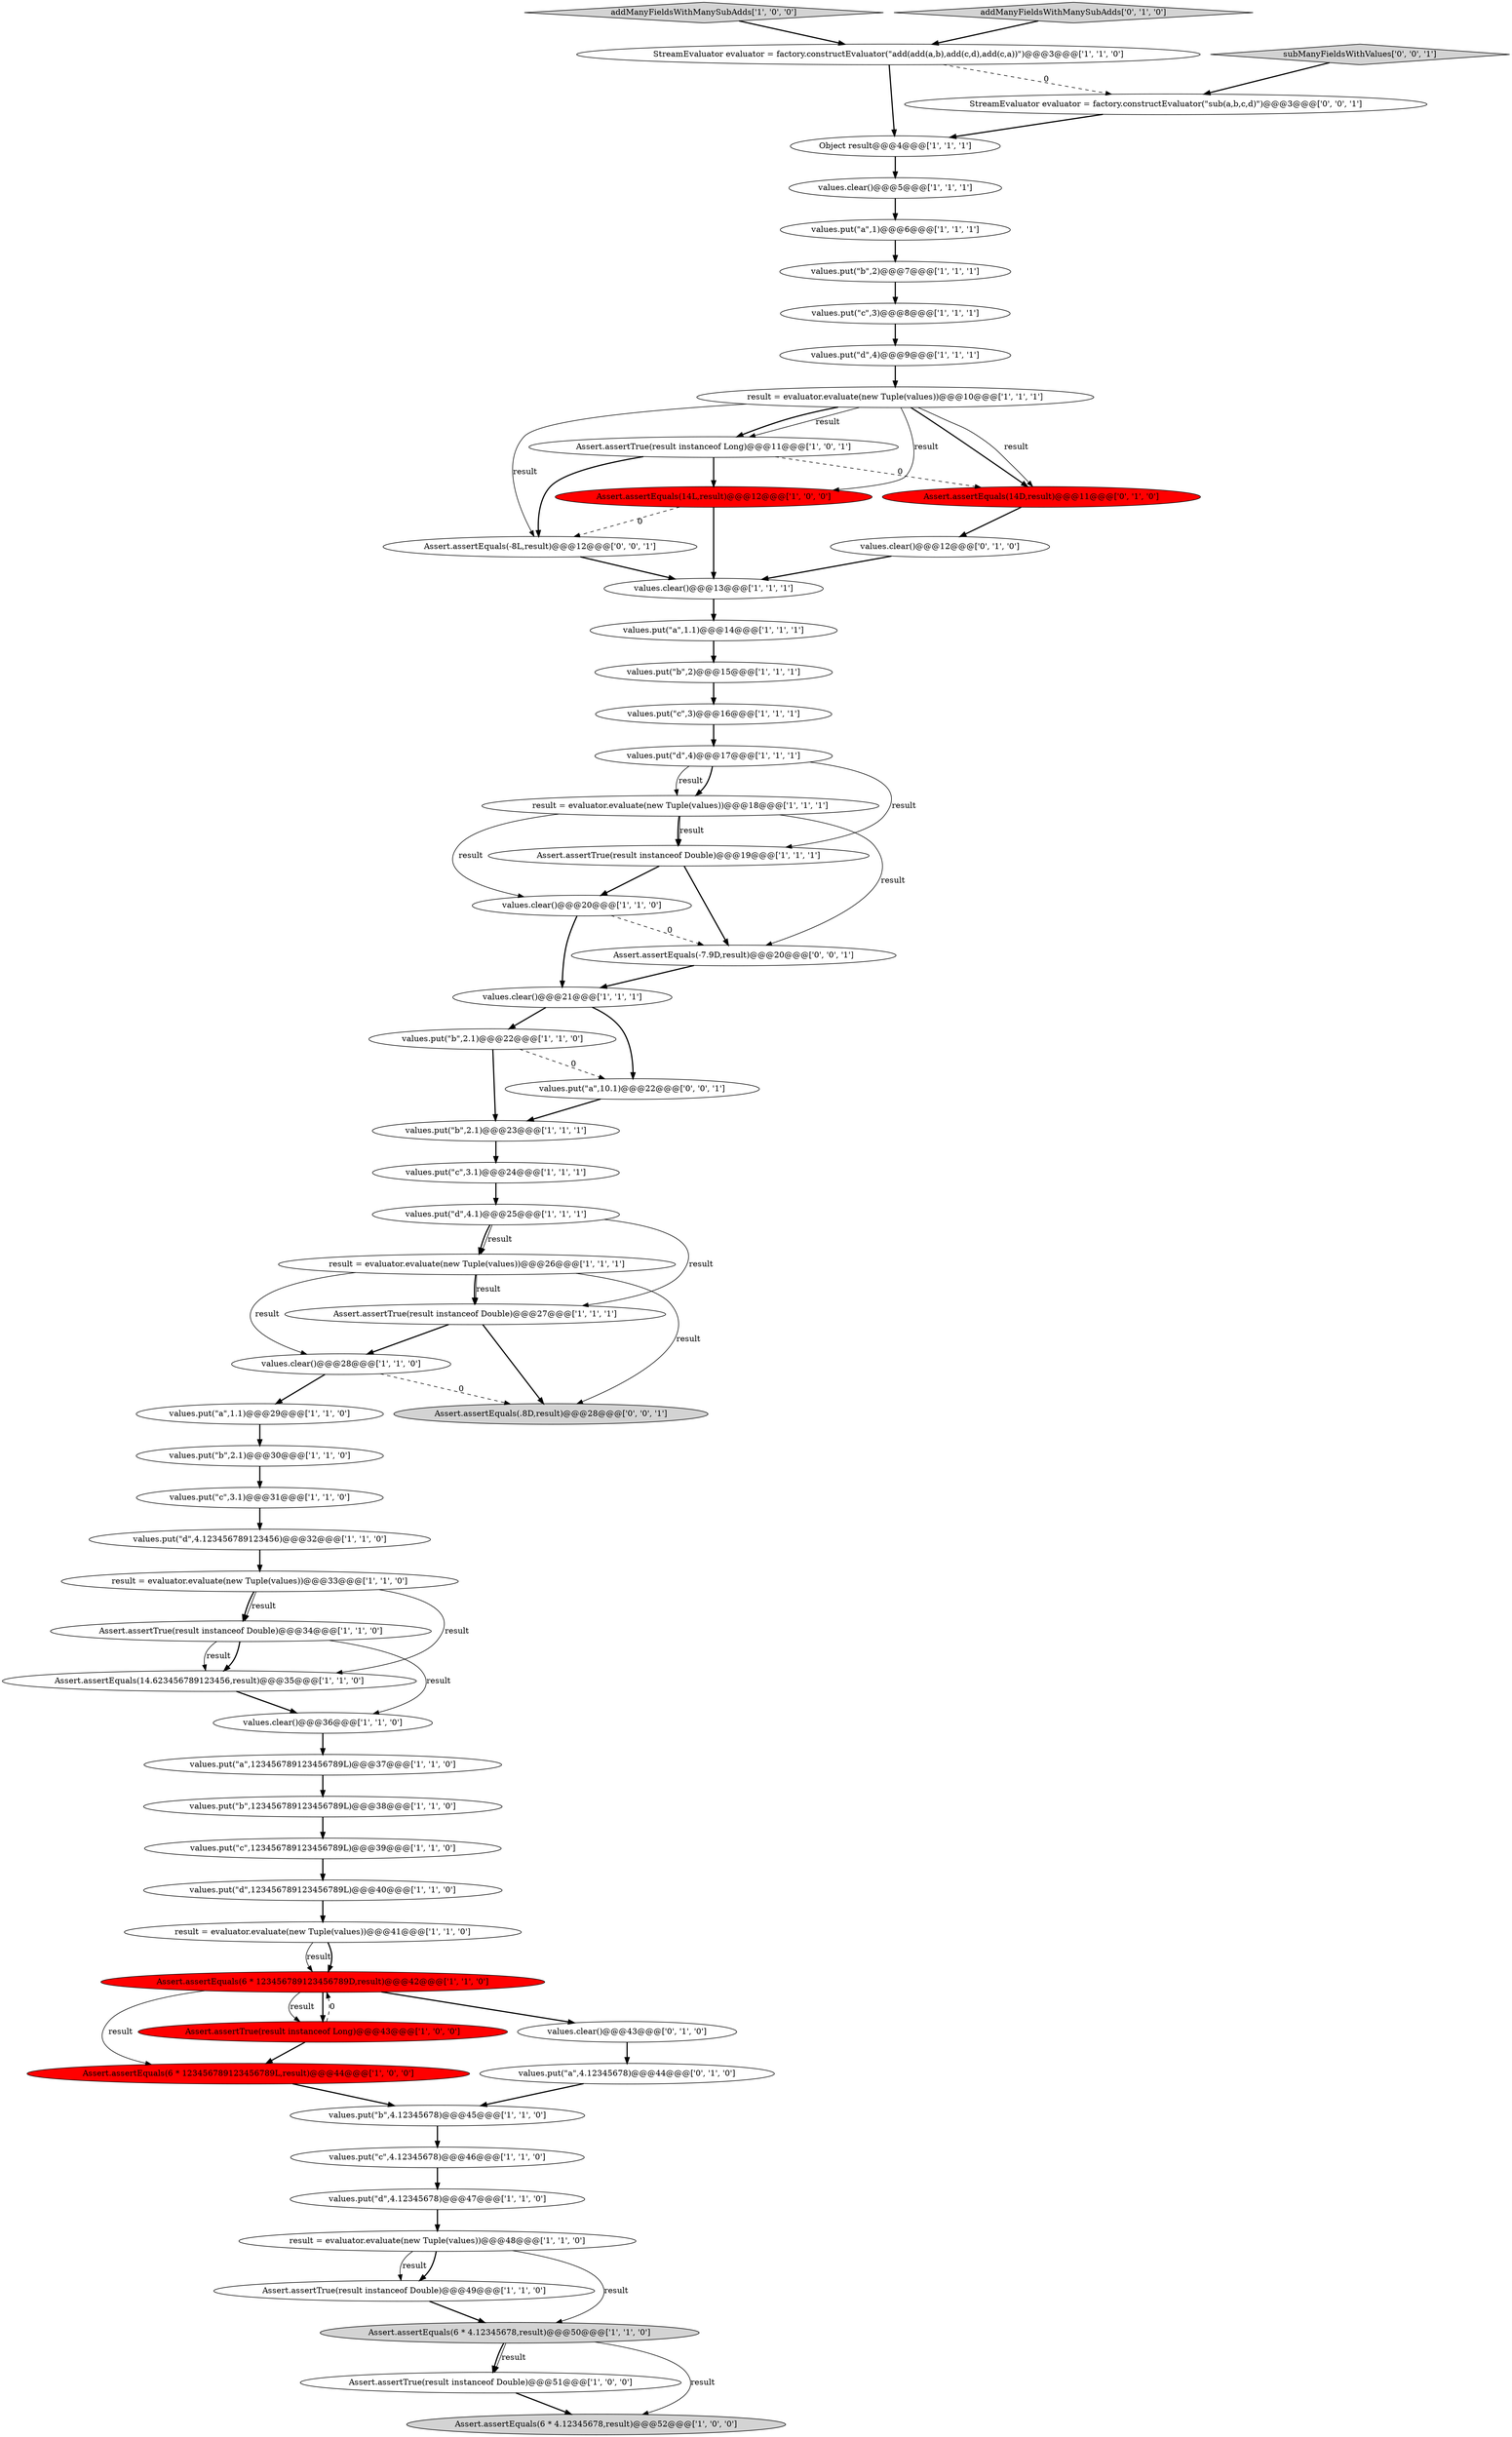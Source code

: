 digraph {
46 [style = filled, label = "values.clear()@@@36@@@['1', '1', '0']", fillcolor = white, shape = ellipse image = "AAA0AAABBB1BBB"];
41 [style = filled, label = "Object result@@@4@@@['1', '1', '1']", fillcolor = white, shape = ellipse image = "AAA0AAABBB1BBB"];
9 [style = filled, label = "Assert.assertEquals(14L,result)@@@12@@@['1', '0', '0']", fillcolor = red, shape = ellipse image = "AAA1AAABBB1BBB"];
23 [style = filled, label = "result = evaluator.evaluate(new Tuple(values))@@@10@@@['1', '1', '1']", fillcolor = white, shape = ellipse image = "AAA0AAABBB1BBB"];
21 [style = filled, label = "values.put(\"a\",1)@@@6@@@['1', '1', '1']", fillcolor = white, shape = ellipse image = "AAA0AAABBB1BBB"];
30 [style = filled, label = "values.put(\"b\",2.1)@@@30@@@['1', '1', '0']", fillcolor = white, shape = ellipse image = "AAA0AAABBB1BBB"];
32 [style = filled, label = "values.clear()@@@20@@@['1', '1', '0']", fillcolor = white, shape = ellipse image = "AAA0AAABBB1BBB"];
36 [style = filled, label = "Assert.assertTrue(result instanceof Double)@@@49@@@['1', '1', '0']", fillcolor = white, shape = ellipse image = "AAA0AAABBB1BBB"];
58 [style = filled, label = "Assert.assertEquals(-7.9D,result)@@@20@@@['0', '0', '1']", fillcolor = white, shape = ellipse image = "AAA0AAABBB3BBB"];
19 [style = filled, label = "Assert.assertTrue(result instanceof Double)@@@51@@@['1', '0', '0']", fillcolor = white, shape = ellipse image = "AAA0AAABBB1BBB"];
59 [style = filled, label = "Assert.assertEquals(.8D,result)@@@28@@@['0', '0', '1']", fillcolor = lightgray, shape = ellipse image = "AAA0AAABBB3BBB"];
47 [style = filled, label = "values.put(\"b\",2.1)@@@22@@@['1', '1', '0']", fillcolor = white, shape = ellipse image = "AAA0AAABBB1BBB"];
28 [style = filled, label = "Assert.assertTrue(result instanceof Double)@@@19@@@['1', '1', '1']", fillcolor = white, shape = ellipse image = "AAA0AAABBB1BBB"];
26 [style = filled, label = "Assert.assertEquals(14.623456789123456,result)@@@35@@@['1', '1', '0']", fillcolor = white, shape = ellipse image = "AAA0AAABBB1BBB"];
11 [style = filled, label = "values.put(\"c\",3)@@@16@@@['1', '1', '1']", fillcolor = white, shape = ellipse image = "AAA0AAABBB1BBB"];
40 [style = filled, label = "addManyFieldsWithManySubAdds['1', '0', '0']", fillcolor = lightgray, shape = diamond image = "AAA0AAABBB1BBB"];
31 [style = filled, label = "values.put(\"c\",3.1)@@@31@@@['1', '1', '0']", fillcolor = white, shape = ellipse image = "AAA0AAABBB1BBB"];
54 [style = filled, label = "Assert.assertEquals(14D,result)@@@11@@@['0', '1', '0']", fillcolor = red, shape = ellipse image = "AAA1AAABBB2BBB"];
20 [style = filled, label = "Assert.assertTrue(result instanceof Double)@@@27@@@['1', '1', '1']", fillcolor = white, shape = ellipse image = "AAA0AAABBB1BBB"];
43 [style = filled, label = "values.put(\"c\",123456789123456789L)@@@39@@@['1', '1', '0']", fillcolor = white, shape = ellipse image = "AAA0AAABBB1BBB"];
17 [style = filled, label = "values.clear()@@@13@@@['1', '1', '1']", fillcolor = white, shape = ellipse image = "AAA0AAABBB1BBB"];
8 [style = filled, label = "values.put(\"b\",2)@@@15@@@['1', '1', '1']", fillcolor = white, shape = ellipse image = "AAA0AAABBB1BBB"];
10 [style = filled, label = "values.put(\"d\",123456789123456789L)@@@40@@@['1', '1', '0']", fillcolor = white, shape = ellipse image = "AAA0AAABBB1BBB"];
12 [style = filled, label = "values.put(\"c\",3.1)@@@24@@@['1', '1', '1']", fillcolor = white, shape = ellipse image = "AAA0AAABBB1BBB"];
15 [style = filled, label = "Assert.assertEquals(6 * 123456789123456789L,result)@@@44@@@['1', '0', '0']", fillcolor = red, shape = ellipse image = "AAA1AAABBB1BBB"];
18 [style = filled, label = "Assert.assertTrue(result instanceof Long)@@@11@@@['1', '0', '1']", fillcolor = white, shape = ellipse image = "AAA0AAABBB1BBB"];
29 [style = filled, label = "Assert.assertTrue(result instanceof Double)@@@34@@@['1', '1', '0']", fillcolor = white, shape = ellipse image = "AAA0AAABBB1BBB"];
39 [style = filled, label = "values.put(\"b\",123456789123456789L)@@@38@@@['1', '1', '0']", fillcolor = white, shape = ellipse image = "AAA0AAABBB1BBB"];
48 [style = filled, label = "result = evaluator.evaluate(new Tuple(values))@@@18@@@['1', '1', '1']", fillcolor = white, shape = ellipse image = "AAA0AAABBB1BBB"];
6 [style = filled, label = "values.put(\"b\",2.1)@@@23@@@['1', '1', '1']", fillcolor = white, shape = ellipse image = "AAA0AAABBB1BBB"];
5 [style = filled, label = "values.put(\"d\",4.1)@@@25@@@['1', '1', '1']", fillcolor = white, shape = ellipse image = "AAA0AAABBB1BBB"];
13 [style = filled, label = "result = evaluator.evaluate(new Tuple(values))@@@33@@@['1', '1', '0']", fillcolor = white, shape = ellipse image = "AAA0AAABBB1BBB"];
49 [style = filled, label = "values.put(\"d\",4)@@@17@@@['1', '1', '1']", fillcolor = white, shape = ellipse image = "AAA0AAABBB1BBB"];
16 [style = filled, label = "values.clear()@@@5@@@['1', '1', '1']", fillcolor = white, shape = ellipse image = "AAA0AAABBB1BBB"];
53 [style = filled, label = "values.clear()@@@12@@@['0', '1', '0']", fillcolor = white, shape = ellipse image = "AAA0AAABBB2BBB"];
1 [style = filled, label = "values.put(\"d\",4.12345678)@@@47@@@['1', '1', '0']", fillcolor = white, shape = ellipse image = "AAA0AAABBB1BBB"];
25 [style = filled, label = "values.put(\"d\",4)@@@9@@@['1', '1', '1']", fillcolor = white, shape = ellipse image = "AAA0AAABBB1BBB"];
22 [style = filled, label = "Assert.assertTrue(result instanceof Long)@@@43@@@['1', '0', '0']", fillcolor = red, shape = ellipse image = "AAA1AAABBB1BBB"];
2 [style = filled, label = "values.clear()@@@28@@@['1', '1', '0']", fillcolor = white, shape = ellipse image = "AAA0AAABBB1BBB"];
4 [style = filled, label = "values.clear()@@@21@@@['1', '1', '1']", fillcolor = white, shape = ellipse image = "AAA0AAABBB1BBB"];
50 [style = filled, label = "values.put(\"a\",123456789123456789L)@@@37@@@['1', '1', '0']", fillcolor = white, shape = ellipse image = "AAA0AAABBB1BBB"];
24 [style = filled, label = "StreamEvaluator evaluator = factory.constructEvaluator(\"add(add(a,b),add(c,d),add(c,a))\")@@@3@@@['1', '1', '0']", fillcolor = white, shape = ellipse image = "AAA0AAABBB1BBB"];
7 [style = filled, label = "Assert.assertEquals(6 * 4.12345678,result)@@@52@@@['1', '0', '0']", fillcolor = lightgray, shape = ellipse image = "AAA0AAABBB1BBB"];
51 [style = filled, label = "addManyFieldsWithManySubAdds['0', '1', '0']", fillcolor = lightgray, shape = diamond image = "AAA0AAABBB2BBB"];
61 [style = filled, label = "Assert.assertEquals(-8L,result)@@@12@@@['0', '0', '1']", fillcolor = white, shape = ellipse image = "AAA0AAABBB3BBB"];
3 [style = filled, label = "values.put(\"b\",2)@@@7@@@['1', '1', '1']", fillcolor = white, shape = ellipse image = "AAA0AAABBB1BBB"];
60 [style = filled, label = "StreamEvaluator evaluator = factory.constructEvaluator(\"sub(a,b,c,d)\")@@@3@@@['0', '0', '1']", fillcolor = white, shape = ellipse image = "AAA0AAABBB3BBB"];
27 [style = filled, label = "Assert.assertEquals(6 * 4.12345678,result)@@@50@@@['1', '1', '0']", fillcolor = lightgray, shape = ellipse image = "AAA0AAABBB1BBB"];
14 [style = filled, label = "values.put(\"d\",4.123456789123456)@@@32@@@['1', '1', '0']", fillcolor = white, shape = ellipse image = "AAA0AAABBB1BBB"];
42 [style = filled, label = "values.put(\"c\",4.12345678)@@@46@@@['1', '1', '0']", fillcolor = white, shape = ellipse image = "AAA0AAABBB1BBB"];
0 [style = filled, label = "values.put(\"b\",4.12345678)@@@45@@@['1', '1', '0']", fillcolor = white, shape = ellipse image = "AAA0AAABBB1BBB"];
34 [style = filled, label = "Assert.assertEquals(6 * 123456789123456789D,result)@@@42@@@['1', '1', '0']", fillcolor = red, shape = ellipse image = "AAA1AAABBB1BBB"];
37 [style = filled, label = "result = evaluator.evaluate(new Tuple(values))@@@26@@@['1', '1', '1']", fillcolor = white, shape = ellipse image = "AAA0AAABBB1BBB"];
44 [style = filled, label = "result = evaluator.evaluate(new Tuple(values))@@@48@@@['1', '1', '0']", fillcolor = white, shape = ellipse image = "AAA0AAABBB1BBB"];
55 [style = filled, label = "values.put(\"a\",4.12345678)@@@44@@@['0', '1', '0']", fillcolor = white, shape = ellipse image = "AAA0AAABBB2BBB"];
33 [style = filled, label = "result = evaluator.evaluate(new Tuple(values))@@@41@@@['1', '1', '0']", fillcolor = white, shape = ellipse image = "AAA0AAABBB1BBB"];
56 [style = filled, label = "values.put(\"a\",10.1)@@@22@@@['0', '0', '1']", fillcolor = white, shape = ellipse image = "AAA0AAABBB3BBB"];
52 [style = filled, label = "values.clear()@@@43@@@['0', '1', '0']", fillcolor = white, shape = ellipse image = "AAA0AAABBB2BBB"];
35 [style = filled, label = "values.put(\"c\",3)@@@8@@@['1', '1', '1']", fillcolor = white, shape = ellipse image = "AAA0AAABBB1BBB"];
57 [style = filled, label = "subManyFieldsWithValues['0', '0', '1']", fillcolor = lightgray, shape = diamond image = "AAA0AAABBB3BBB"];
38 [style = filled, label = "values.put(\"a\",1.1)@@@14@@@['1', '1', '1']", fillcolor = white, shape = ellipse image = "AAA0AAABBB1BBB"];
45 [style = filled, label = "values.put(\"a\",1.1)@@@29@@@['1', '1', '0']", fillcolor = white, shape = ellipse image = "AAA0AAABBB1BBB"];
22->15 [style = bold, label=""];
12->5 [style = bold, label=""];
51->24 [style = bold, label=""];
27->7 [style = solid, label="result"];
13->29 [style = solid, label="result"];
49->48 [style = bold, label=""];
49->48 [style = solid, label="result"];
52->55 [style = bold, label=""];
22->34 [style = dashed, label="0"];
45->30 [style = bold, label=""];
3->35 [style = bold, label=""];
17->38 [style = bold, label=""];
13->26 [style = solid, label="result"];
27->19 [style = solid, label="result"];
18->61 [style = bold, label=""];
15->0 [style = bold, label=""];
54->53 [style = bold, label=""];
40->24 [style = bold, label=""];
42->1 [style = bold, label=""];
32->4 [style = bold, label=""];
27->19 [style = bold, label=""];
46->50 [style = bold, label=""];
8->11 [style = bold, label=""];
5->37 [style = bold, label=""];
21->3 [style = bold, label=""];
31->14 [style = bold, label=""];
26->46 [style = bold, label=""];
37->2 [style = solid, label="result"];
24->60 [style = dashed, label="0"];
47->56 [style = dashed, label="0"];
47->6 [style = bold, label=""];
49->28 [style = solid, label="result"];
1->44 [style = bold, label=""];
23->9 [style = solid, label="result"];
34->52 [style = bold, label=""];
0->42 [style = bold, label=""];
57->60 [style = bold, label=""];
9->17 [style = bold, label=""];
60->41 [style = bold, label=""];
48->32 [style = solid, label="result"];
50->39 [style = bold, label=""];
37->59 [style = solid, label="result"];
29->26 [style = bold, label=""];
4->56 [style = bold, label=""];
48->58 [style = solid, label="result"];
18->54 [style = dashed, label="0"];
37->20 [style = solid, label="result"];
18->9 [style = bold, label=""];
2->59 [style = dashed, label="0"];
34->15 [style = solid, label="result"];
43->10 [style = bold, label=""];
48->28 [style = bold, label=""];
23->18 [style = solid, label="result"];
4->47 [style = bold, label=""];
23->54 [style = bold, label=""];
56->6 [style = bold, label=""];
48->28 [style = solid, label="result"];
34->22 [style = solid, label="result"];
5->37 [style = solid, label="result"];
33->34 [style = solid, label="result"];
24->41 [style = bold, label=""];
5->20 [style = solid, label="result"];
28->32 [style = bold, label=""];
35->25 [style = bold, label=""];
9->61 [style = dashed, label="0"];
32->58 [style = dashed, label="0"];
30->31 [style = bold, label=""];
2->45 [style = bold, label=""];
41->16 [style = bold, label=""];
10->33 [style = bold, label=""];
58->4 [style = bold, label=""];
38->8 [style = bold, label=""];
14->13 [style = bold, label=""];
11->49 [style = bold, label=""];
23->18 [style = bold, label=""];
28->58 [style = bold, label=""];
6->12 [style = bold, label=""];
44->36 [style = bold, label=""];
25->23 [style = bold, label=""];
29->26 [style = solid, label="result"];
39->43 [style = bold, label=""];
37->20 [style = bold, label=""];
23->54 [style = solid, label="result"];
55->0 [style = bold, label=""];
44->27 [style = solid, label="result"];
34->22 [style = bold, label=""];
20->2 [style = bold, label=""];
13->29 [style = bold, label=""];
36->27 [style = bold, label=""];
29->46 [style = solid, label="result"];
16->21 [style = bold, label=""];
20->59 [style = bold, label=""];
53->17 [style = bold, label=""];
44->36 [style = solid, label="result"];
23->61 [style = solid, label="result"];
33->34 [style = bold, label=""];
19->7 [style = bold, label=""];
61->17 [style = bold, label=""];
}
